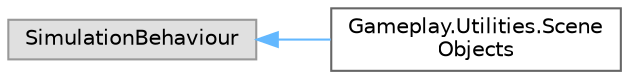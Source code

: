 digraph "Graphical Class Hierarchy"
{
 // LATEX_PDF_SIZE
  bgcolor="transparent";
  edge [fontname=Helvetica,fontsize=10,labelfontname=Helvetica,labelfontsize=10];
  node [fontname=Helvetica,fontsize=10,shape=box,height=0.2,width=0.4];
  rankdir="LR";
  Node0 [id="Node000000",label="SimulationBehaviour",height=0.2,width=0.4,color="grey60", fillcolor="#E0E0E0", style="filled",tooltip=" "];
  Node0 -> Node1 [id="edge53_Node000000_Node000001",dir="back",color="steelblue1",style="solid",tooltip=" "];
  Node1 [id="Node000001",label="Gameplay.Utilities.Scene\lObjects",height=0.2,width=0.4,color="grey40", fillcolor="white", style="filled",URL="$class_gameplay_1_1_utilities_1_1_scene_objects.html",tooltip="Singleton on Runner used to obtain scene object references using lazy getters."];
}
